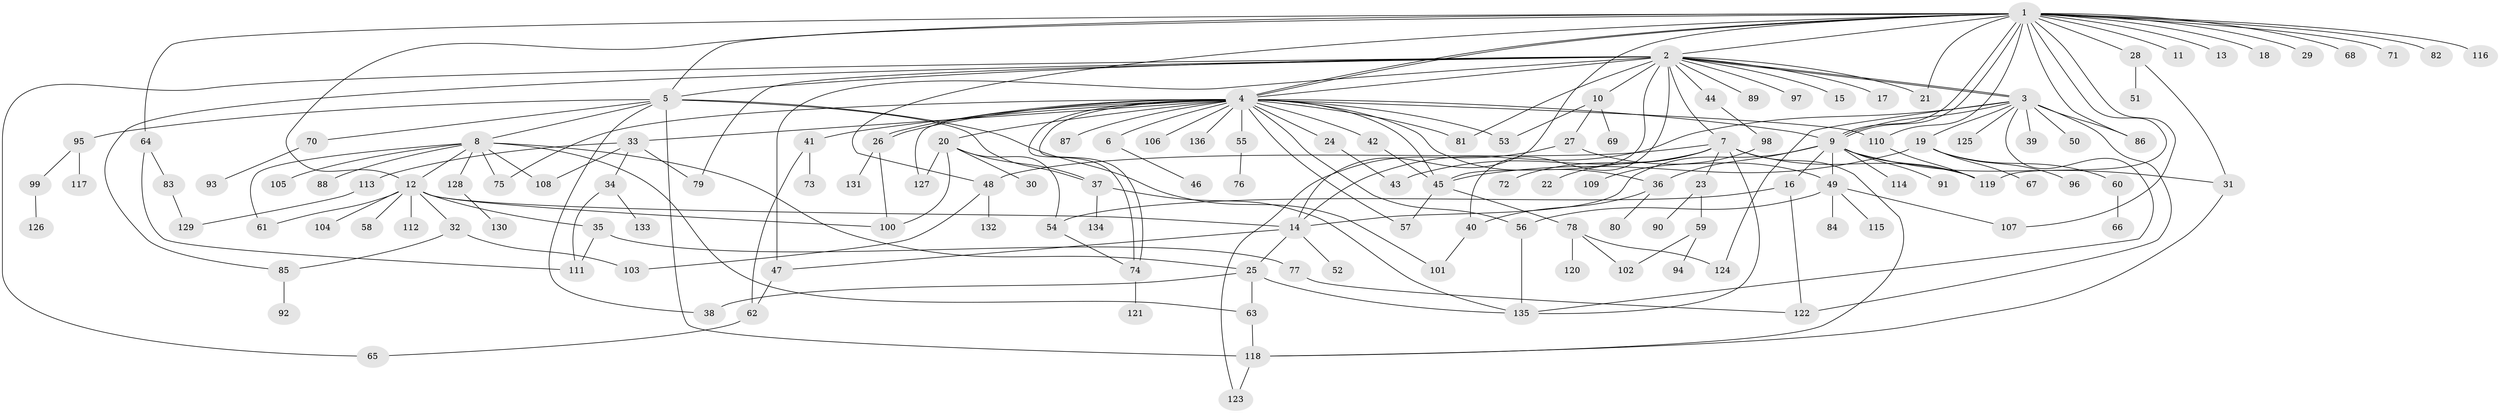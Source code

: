 // Generated by graph-tools (version 1.1) at 2025/14/03/09/25 04:14:32]
// undirected, 136 vertices, 202 edges
graph export_dot {
graph [start="1"]
  node [color=gray90,style=filled];
  1;
  2;
  3;
  4;
  5;
  6;
  7;
  8;
  9;
  10;
  11;
  12;
  13;
  14;
  15;
  16;
  17;
  18;
  19;
  20;
  21;
  22;
  23;
  24;
  25;
  26;
  27;
  28;
  29;
  30;
  31;
  32;
  33;
  34;
  35;
  36;
  37;
  38;
  39;
  40;
  41;
  42;
  43;
  44;
  45;
  46;
  47;
  48;
  49;
  50;
  51;
  52;
  53;
  54;
  55;
  56;
  57;
  58;
  59;
  60;
  61;
  62;
  63;
  64;
  65;
  66;
  67;
  68;
  69;
  70;
  71;
  72;
  73;
  74;
  75;
  76;
  77;
  78;
  79;
  80;
  81;
  82;
  83;
  84;
  85;
  86;
  87;
  88;
  89;
  90;
  91;
  92;
  93;
  94;
  95;
  96;
  97;
  98;
  99;
  100;
  101;
  102;
  103;
  104;
  105;
  106;
  107;
  108;
  109;
  110;
  111;
  112;
  113;
  114;
  115;
  116;
  117;
  118;
  119;
  120;
  121;
  122;
  123;
  124;
  125;
  126;
  127;
  128;
  129;
  130;
  131;
  132;
  133;
  134;
  135;
  136;
  1 -- 2;
  1 -- 4;
  1 -- 4;
  1 -- 5;
  1 -- 9;
  1 -- 9;
  1 -- 11;
  1 -- 12;
  1 -- 13;
  1 -- 14;
  1 -- 18;
  1 -- 21;
  1 -- 28;
  1 -- 29;
  1 -- 48;
  1 -- 64;
  1 -- 68;
  1 -- 71;
  1 -- 82;
  1 -- 86;
  1 -- 107;
  1 -- 110;
  1 -- 116;
  1 -- 119;
  2 -- 3;
  2 -- 3;
  2 -- 4;
  2 -- 5;
  2 -- 7;
  2 -- 10;
  2 -- 15;
  2 -- 17;
  2 -- 21;
  2 -- 40;
  2 -- 44;
  2 -- 45;
  2 -- 47;
  2 -- 65;
  2 -- 79;
  2 -- 81;
  2 -- 85;
  2 -- 89;
  2 -- 97;
  3 -- 9;
  3 -- 14;
  3 -- 19;
  3 -- 39;
  3 -- 50;
  3 -- 86;
  3 -- 122;
  3 -- 124;
  3 -- 125;
  3 -- 135;
  4 -- 6;
  4 -- 9;
  4 -- 20;
  4 -- 24;
  4 -- 26;
  4 -- 26;
  4 -- 33;
  4 -- 36;
  4 -- 41;
  4 -- 42;
  4 -- 45;
  4 -- 53;
  4 -- 55;
  4 -- 56;
  4 -- 57;
  4 -- 74;
  4 -- 74;
  4 -- 75;
  4 -- 81;
  4 -- 87;
  4 -- 106;
  4 -- 110;
  4 -- 127;
  4 -- 136;
  5 -- 8;
  5 -- 37;
  5 -- 38;
  5 -- 70;
  5 -- 95;
  5 -- 101;
  5 -- 118;
  6 -- 46;
  7 -- 22;
  7 -- 23;
  7 -- 43;
  7 -- 48;
  7 -- 72;
  7 -- 118;
  7 -- 119;
  7 -- 135;
  8 -- 12;
  8 -- 25;
  8 -- 61;
  8 -- 63;
  8 -- 75;
  8 -- 88;
  8 -- 105;
  8 -- 108;
  8 -- 128;
  9 -- 14;
  9 -- 16;
  9 -- 31;
  9 -- 36;
  9 -- 49;
  9 -- 91;
  9 -- 114;
  9 -- 119;
  10 -- 27;
  10 -- 53;
  10 -- 69;
  12 -- 14;
  12 -- 32;
  12 -- 35;
  12 -- 58;
  12 -- 61;
  12 -- 100;
  12 -- 104;
  12 -- 112;
  14 -- 25;
  14 -- 47;
  14 -- 52;
  16 -- 54;
  16 -- 122;
  19 -- 45;
  19 -- 60;
  19 -- 67;
  19 -- 96;
  20 -- 30;
  20 -- 37;
  20 -- 54;
  20 -- 100;
  20 -- 127;
  23 -- 59;
  23 -- 90;
  24 -- 43;
  25 -- 38;
  25 -- 63;
  25 -- 135;
  26 -- 100;
  26 -- 131;
  27 -- 49;
  27 -- 123;
  28 -- 31;
  28 -- 51;
  31 -- 118;
  32 -- 85;
  32 -- 103;
  33 -- 34;
  33 -- 79;
  33 -- 108;
  33 -- 113;
  34 -- 111;
  34 -- 133;
  35 -- 77;
  35 -- 111;
  36 -- 40;
  36 -- 80;
  37 -- 134;
  37 -- 135;
  40 -- 101;
  41 -- 62;
  41 -- 73;
  42 -- 45;
  44 -- 98;
  45 -- 57;
  45 -- 78;
  47 -- 62;
  48 -- 103;
  48 -- 132;
  49 -- 56;
  49 -- 84;
  49 -- 107;
  49 -- 115;
  54 -- 74;
  55 -- 76;
  56 -- 135;
  59 -- 94;
  59 -- 102;
  60 -- 66;
  62 -- 65;
  63 -- 118;
  64 -- 83;
  64 -- 111;
  70 -- 93;
  74 -- 121;
  77 -- 122;
  78 -- 102;
  78 -- 120;
  78 -- 124;
  83 -- 129;
  85 -- 92;
  95 -- 99;
  95 -- 117;
  98 -- 109;
  99 -- 126;
  110 -- 119;
  113 -- 129;
  118 -- 123;
  128 -- 130;
}
